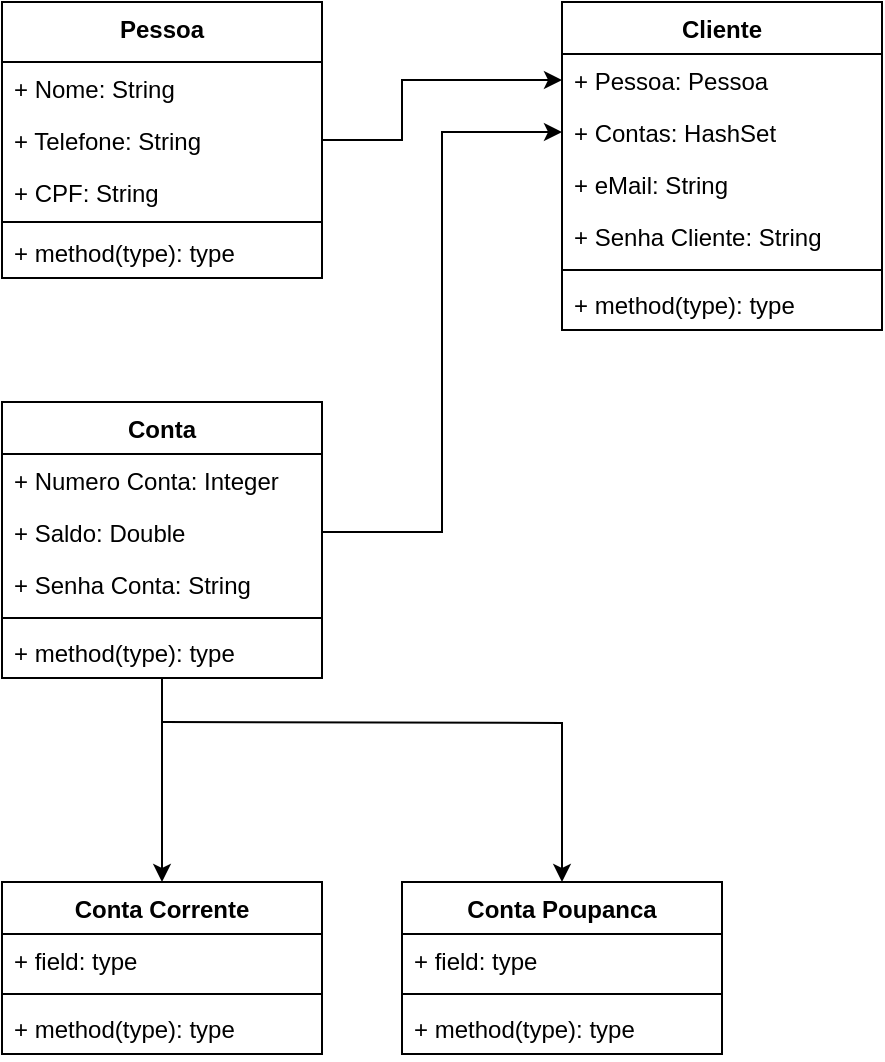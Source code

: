 <mxfile version="16.2.4" type="github">
  <diagram id="C5RBs43oDa-KdzZeNtuy" name="Page-1">
    <mxGraphModel dx="1038" dy="571" grid="1" gridSize="10" guides="1" tooltips="1" connect="1" arrows="1" fold="1" page="1" pageScale="1" pageWidth="827" pageHeight="1169" math="0" shadow="0">
      <root>
        <mxCell id="WIyWlLk6GJQsqaUBKTNV-0" />
        <mxCell id="WIyWlLk6GJQsqaUBKTNV-1" parent="WIyWlLk6GJQsqaUBKTNV-0" />
        <mxCell id="iLhIcMWgFtu04FfllraD-0" value="Pessoa" style="swimlane;fontStyle=1;align=center;verticalAlign=top;childLayout=stackLayout;horizontal=1;startSize=30;horizontalStack=0;resizeParent=1;resizeParentMax=0;resizeLast=0;collapsible=1;marginBottom=0;" vertex="1" parent="WIyWlLk6GJQsqaUBKTNV-1">
          <mxGeometry x="40" y="40" width="160" height="138" as="geometry" />
        </mxCell>
        <mxCell id="iLhIcMWgFtu04FfllraD-1" value="+ Nome: String" style="text;strokeColor=none;fillColor=none;align=left;verticalAlign=top;spacingLeft=4;spacingRight=4;overflow=hidden;rotatable=0;points=[[0,0.5],[1,0.5]];portConstraint=eastwest;" vertex="1" parent="iLhIcMWgFtu04FfllraD-0">
          <mxGeometry y="30" width="160" height="26" as="geometry" />
        </mxCell>
        <mxCell id="iLhIcMWgFtu04FfllraD-6" value="+ Telefone: String" style="text;strokeColor=none;fillColor=none;align=left;verticalAlign=top;spacingLeft=4;spacingRight=4;overflow=hidden;rotatable=0;points=[[0,0.5],[1,0.5]];portConstraint=eastwest;" vertex="1" parent="iLhIcMWgFtu04FfllraD-0">
          <mxGeometry y="56" width="160" height="26" as="geometry" />
        </mxCell>
        <mxCell id="iLhIcMWgFtu04FfllraD-5" value="+ CPF: String" style="text;strokeColor=none;fillColor=none;align=left;verticalAlign=top;spacingLeft=4;spacingRight=4;overflow=hidden;rotatable=0;points=[[0,0.5],[1,0.5]];portConstraint=eastwest;" vertex="1" parent="iLhIcMWgFtu04FfllraD-0">
          <mxGeometry y="82" width="160" height="26" as="geometry" />
        </mxCell>
        <mxCell id="iLhIcMWgFtu04FfllraD-2" value="" style="line;strokeWidth=1;fillColor=none;align=left;verticalAlign=middle;spacingTop=-1;spacingLeft=3;spacingRight=3;rotatable=0;labelPosition=right;points=[];portConstraint=eastwest;" vertex="1" parent="iLhIcMWgFtu04FfllraD-0">
          <mxGeometry y="108" width="160" height="4" as="geometry" />
        </mxCell>
        <mxCell id="iLhIcMWgFtu04FfllraD-3" value="+ method(type): type" style="text;strokeColor=none;fillColor=none;align=left;verticalAlign=top;spacingLeft=4;spacingRight=4;overflow=hidden;rotatable=0;points=[[0,0.5],[1,0.5]];portConstraint=eastwest;" vertex="1" parent="iLhIcMWgFtu04FfllraD-0">
          <mxGeometry y="112" width="160" height="26" as="geometry" />
        </mxCell>
        <mxCell id="iLhIcMWgFtu04FfllraD-7" value="Cliente" style="swimlane;fontStyle=1;align=center;verticalAlign=top;childLayout=stackLayout;horizontal=1;startSize=26;horizontalStack=0;resizeParent=1;resizeParentMax=0;resizeLast=0;collapsible=1;marginBottom=0;" vertex="1" parent="WIyWlLk6GJQsqaUBKTNV-1">
          <mxGeometry x="320" y="40" width="160" height="164" as="geometry" />
        </mxCell>
        <mxCell id="iLhIcMWgFtu04FfllraD-26" value="+ Pessoa: Pessoa" style="text;strokeColor=none;fillColor=none;align=left;verticalAlign=top;spacingLeft=4;spacingRight=4;overflow=hidden;rotatable=0;points=[[0,0.5],[1,0.5]];portConstraint=eastwest;" vertex="1" parent="iLhIcMWgFtu04FfllraD-7">
          <mxGeometry y="26" width="160" height="26" as="geometry" />
        </mxCell>
        <mxCell id="iLhIcMWgFtu04FfllraD-27" value="+ Contas: HashSet" style="text;strokeColor=none;fillColor=none;align=left;verticalAlign=top;spacingLeft=4;spacingRight=4;overflow=hidden;rotatable=0;points=[[0,0.5],[1,0.5]];portConstraint=eastwest;" vertex="1" parent="iLhIcMWgFtu04FfllraD-7">
          <mxGeometry y="52" width="160" height="26" as="geometry" />
        </mxCell>
        <mxCell id="iLhIcMWgFtu04FfllraD-11" value="+ eMail: String" style="text;strokeColor=none;fillColor=none;align=left;verticalAlign=top;spacingLeft=4;spacingRight=4;overflow=hidden;rotatable=0;points=[[0,0.5],[1,0.5]];portConstraint=eastwest;" vertex="1" parent="iLhIcMWgFtu04FfllraD-7">
          <mxGeometry y="78" width="160" height="26" as="geometry" />
        </mxCell>
        <mxCell id="iLhIcMWgFtu04FfllraD-12" value="+ Senha Cliente: String" style="text;strokeColor=none;fillColor=none;align=left;verticalAlign=top;spacingLeft=4;spacingRight=4;overflow=hidden;rotatable=0;points=[[0,0.5],[1,0.5]];portConstraint=eastwest;" vertex="1" parent="iLhIcMWgFtu04FfllraD-7">
          <mxGeometry y="104" width="160" height="26" as="geometry" />
        </mxCell>
        <mxCell id="iLhIcMWgFtu04FfllraD-9" value="" style="line;strokeWidth=1;fillColor=none;align=left;verticalAlign=middle;spacingTop=-1;spacingLeft=3;spacingRight=3;rotatable=0;labelPosition=right;points=[];portConstraint=eastwest;" vertex="1" parent="iLhIcMWgFtu04FfllraD-7">
          <mxGeometry y="130" width="160" height="8" as="geometry" />
        </mxCell>
        <mxCell id="iLhIcMWgFtu04FfllraD-10" value="+ method(type): type" style="text;strokeColor=none;fillColor=none;align=left;verticalAlign=top;spacingLeft=4;spacingRight=4;overflow=hidden;rotatable=0;points=[[0,0.5],[1,0.5]];portConstraint=eastwest;" vertex="1" parent="iLhIcMWgFtu04FfllraD-7">
          <mxGeometry y="138" width="160" height="26" as="geometry" />
        </mxCell>
        <mxCell id="iLhIcMWgFtu04FfllraD-40" style="edgeStyle=orthogonalEdgeStyle;rounded=0;orthogonalLoop=1;jettySize=auto;html=1;entryX=0.5;entryY=0;entryDx=0;entryDy=0;" edge="1" parent="WIyWlLk6GJQsqaUBKTNV-1" source="iLhIcMWgFtu04FfllraD-20" target="iLhIcMWgFtu04FfllraD-32">
          <mxGeometry relative="1" as="geometry" />
        </mxCell>
        <mxCell id="iLhIcMWgFtu04FfllraD-20" value="Conta" style="swimlane;fontStyle=1;align=center;verticalAlign=top;childLayout=stackLayout;horizontal=1;startSize=26;horizontalStack=0;resizeParent=1;resizeParentMax=0;resizeLast=0;collapsible=1;marginBottom=0;" vertex="1" parent="WIyWlLk6GJQsqaUBKTNV-1">
          <mxGeometry x="40" y="240" width="160" height="138" as="geometry" />
        </mxCell>
        <mxCell id="iLhIcMWgFtu04FfllraD-21" value="+ Numero Conta: Integer" style="text;strokeColor=none;fillColor=none;align=left;verticalAlign=top;spacingLeft=4;spacingRight=4;overflow=hidden;rotatable=0;points=[[0,0.5],[1,0.5]];portConstraint=eastwest;" vertex="1" parent="iLhIcMWgFtu04FfllraD-20">
          <mxGeometry y="26" width="160" height="26" as="geometry" />
        </mxCell>
        <mxCell id="iLhIcMWgFtu04FfllraD-24" value="+ Saldo: Double" style="text;strokeColor=none;fillColor=none;align=left;verticalAlign=top;spacingLeft=4;spacingRight=4;overflow=hidden;rotatable=0;points=[[0,0.5],[1,0.5]];portConstraint=eastwest;" vertex="1" parent="iLhIcMWgFtu04FfllraD-20">
          <mxGeometry y="52" width="160" height="26" as="geometry" />
        </mxCell>
        <mxCell id="iLhIcMWgFtu04FfllraD-25" value="+ Senha Conta: String" style="text;strokeColor=none;fillColor=none;align=left;verticalAlign=top;spacingLeft=4;spacingRight=4;overflow=hidden;rotatable=0;points=[[0,0.5],[1,0.5]];portConstraint=eastwest;" vertex="1" parent="iLhIcMWgFtu04FfllraD-20">
          <mxGeometry y="78" width="160" height="26" as="geometry" />
        </mxCell>
        <mxCell id="iLhIcMWgFtu04FfllraD-22" value="" style="line;strokeWidth=1;fillColor=none;align=left;verticalAlign=middle;spacingTop=-1;spacingLeft=3;spacingRight=3;rotatable=0;labelPosition=right;points=[];portConstraint=eastwest;" vertex="1" parent="iLhIcMWgFtu04FfllraD-20">
          <mxGeometry y="104" width="160" height="8" as="geometry" />
        </mxCell>
        <mxCell id="iLhIcMWgFtu04FfllraD-23" value="+ method(type): type" style="text;strokeColor=none;fillColor=none;align=left;verticalAlign=top;spacingLeft=4;spacingRight=4;overflow=hidden;rotatable=0;points=[[0,0.5],[1,0.5]];portConstraint=eastwest;" vertex="1" parent="iLhIcMWgFtu04FfllraD-20">
          <mxGeometry y="112" width="160" height="26" as="geometry" />
        </mxCell>
        <mxCell id="iLhIcMWgFtu04FfllraD-30" style="edgeStyle=orthogonalEdgeStyle;rounded=0;orthogonalLoop=1;jettySize=auto;html=1;exitX=1;exitY=0.5;exitDx=0;exitDy=0;entryX=0;entryY=0.5;entryDx=0;entryDy=0;" edge="1" parent="WIyWlLk6GJQsqaUBKTNV-1" source="iLhIcMWgFtu04FfllraD-6" target="iLhIcMWgFtu04FfllraD-26">
          <mxGeometry relative="1" as="geometry">
            <Array as="points">
              <mxPoint x="240" y="109" />
              <mxPoint x="240" y="79" />
            </Array>
          </mxGeometry>
        </mxCell>
        <mxCell id="iLhIcMWgFtu04FfllraD-31" style="edgeStyle=orthogonalEdgeStyle;rounded=0;orthogonalLoop=1;jettySize=auto;html=1;exitX=1;exitY=0.5;exitDx=0;exitDy=0;entryX=0;entryY=0.5;entryDx=0;entryDy=0;" edge="1" parent="WIyWlLk6GJQsqaUBKTNV-1" source="iLhIcMWgFtu04FfllraD-24" target="iLhIcMWgFtu04FfllraD-27">
          <mxGeometry relative="1" as="geometry" />
        </mxCell>
        <mxCell id="iLhIcMWgFtu04FfllraD-32" value="Conta Corrente" style="swimlane;fontStyle=1;align=center;verticalAlign=top;childLayout=stackLayout;horizontal=1;startSize=26;horizontalStack=0;resizeParent=1;resizeParentMax=0;resizeLast=0;collapsible=1;marginBottom=0;" vertex="1" parent="WIyWlLk6GJQsqaUBKTNV-1">
          <mxGeometry x="40" y="480" width="160" height="86" as="geometry" />
        </mxCell>
        <mxCell id="iLhIcMWgFtu04FfllraD-33" value="+ field: type" style="text;strokeColor=none;fillColor=none;align=left;verticalAlign=top;spacingLeft=4;spacingRight=4;overflow=hidden;rotatable=0;points=[[0,0.5],[1,0.5]];portConstraint=eastwest;" vertex="1" parent="iLhIcMWgFtu04FfllraD-32">
          <mxGeometry y="26" width="160" height="26" as="geometry" />
        </mxCell>
        <mxCell id="iLhIcMWgFtu04FfllraD-34" value="" style="line;strokeWidth=1;fillColor=none;align=left;verticalAlign=middle;spacingTop=-1;spacingLeft=3;spacingRight=3;rotatable=0;labelPosition=right;points=[];portConstraint=eastwest;" vertex="1" parent="iLhIcMWgFtu04FfllraD-32">
          <mxGeometry y="52" width="160" height="8" as="geometry" />
        </mxCell>
        <mxCell id="iLhIcMWgFtu04FfllraD-35" value="+ method(type): type" style="text;strokeColor=none;fillColor=none;align=left;verticalAlign=top;spacingLeft=4;spacingRight=4;overflow=hidden;rotatable=0;points=[[0,0.5],[1,0.5]];portConstraint=eastwest;" vertex="1" parent="iLhIcMWgFtu04FfllraD-32">
          <mxGeometry y="60" width="160" height="26" as="geometry" />
        </mxCell>
        <mxCell id="iLhIcMWgFtu04FfllraD-36" value="Conta Poupanca" style="swimlane;fontStyle=1;align=center;verticalAlign=top;childLayout=stackLayout;horizontal=1;startSize=26;horizontalStack=0;resizeParent=1;resizeParentMax=0;resizeLast=0;collapsible=1;marginBottom=0;" vertex="1" parent="WIyWlLk6GJQsqaUBKTNV-1">
          <mxGeometry x="240" y="480" width="160" height="86" as="geometry" />
        </mxCell>
        <mxCell id="iLhIcMWgFtu04FfllraD-37" value="+ field: type" style="text;strokeColor=none;fillColor=none;align=left;verticalAlign=top;spacingLeft=4;spacingRight=4;overflow=hidden;rotatable=0;points=[[0,0.5],[1,0.5]];portConstraint=eastwest;" vertex="1" parent="iLhIcMWgFtu04FfllraD-36">
          <mxGeometry y="26" width="160" height="26" as="geometry" />
        </mxCell>
        <mxCell id="iLhIcMWgFtu04FfllraD-38" value="" style="line;strokeWidth=1;fillColor=none;align=left;verticalAlign=middle;spacingTop=-1;spacingLeft=3;spacingRight=3;rotatable=0;labelPosition=right;points=[];portConstraint=eastwest;" vertex="1" parent="iLhIcMWgFtu04FfllraD-36">
          <mxGeometry y="52" width="160" height="8" as="geometry" />
        </mxCell>
        <mxCell id="iLhIcMWgFtu04FfllraD-39" value="+ method(type): type" style="text;strokeColor=none;fillColor=none;align=left;verticalAlign=top;spacingLeft=4;spacingRight=4;overflow=hidden;rotatable=0;points=[[0,0.5],[1,0.5]];portConstraint=eastwest;" vertex="1" parent="iLhIcMWgFtu04FfllraD-36">
          <mxGeometry y="60" width="160" height="26" as="geometry" />
        </mxCell>
        <mxCell id="iLhIcMWgFtu04FfllraD-41" style="edgeStyle=orthogonalEdgeStyle;rounded=0;orthogonalLoop=1;jettySize=auto;html=1;entryX=0.5;entryY=0;entryDx=0;entryDy=0;" edge="1" parent="WIyWlLk6GJQsqaUBKTNV-1" target="iLhIcMWgFtu04FfllraD-36">
          <mxGeometry relative="1" as="geometry">
            <mxPoint x="120" y="400" as="sourcePoint" />
            <mxPoint x="130" y="490" as="targetPoint" />
          </mxGeometry>
        </mxCell>
      </root>
    </mxGraphModel>
  </diagram>
</mxfile>
